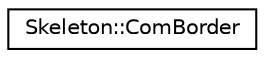 digraph "Graphical Class Hierarchy"
{
 // LATEX_PDF_SIZE
  edge [fontname="Helvetica",fontsize="10",labelfontname="Helvetica",labelfontsize="10"];
  node [fontname="Helvetica",fontsize="10",shape=record];
  rankdir="LR";
  Node0 [label="Skeleton::ComBorder",height=0.2,width=0.4,color="black", fillcolor="white", style="filled",URL="$classSkeleton_1_1ComBorder.html",tooltip=" "];
}
